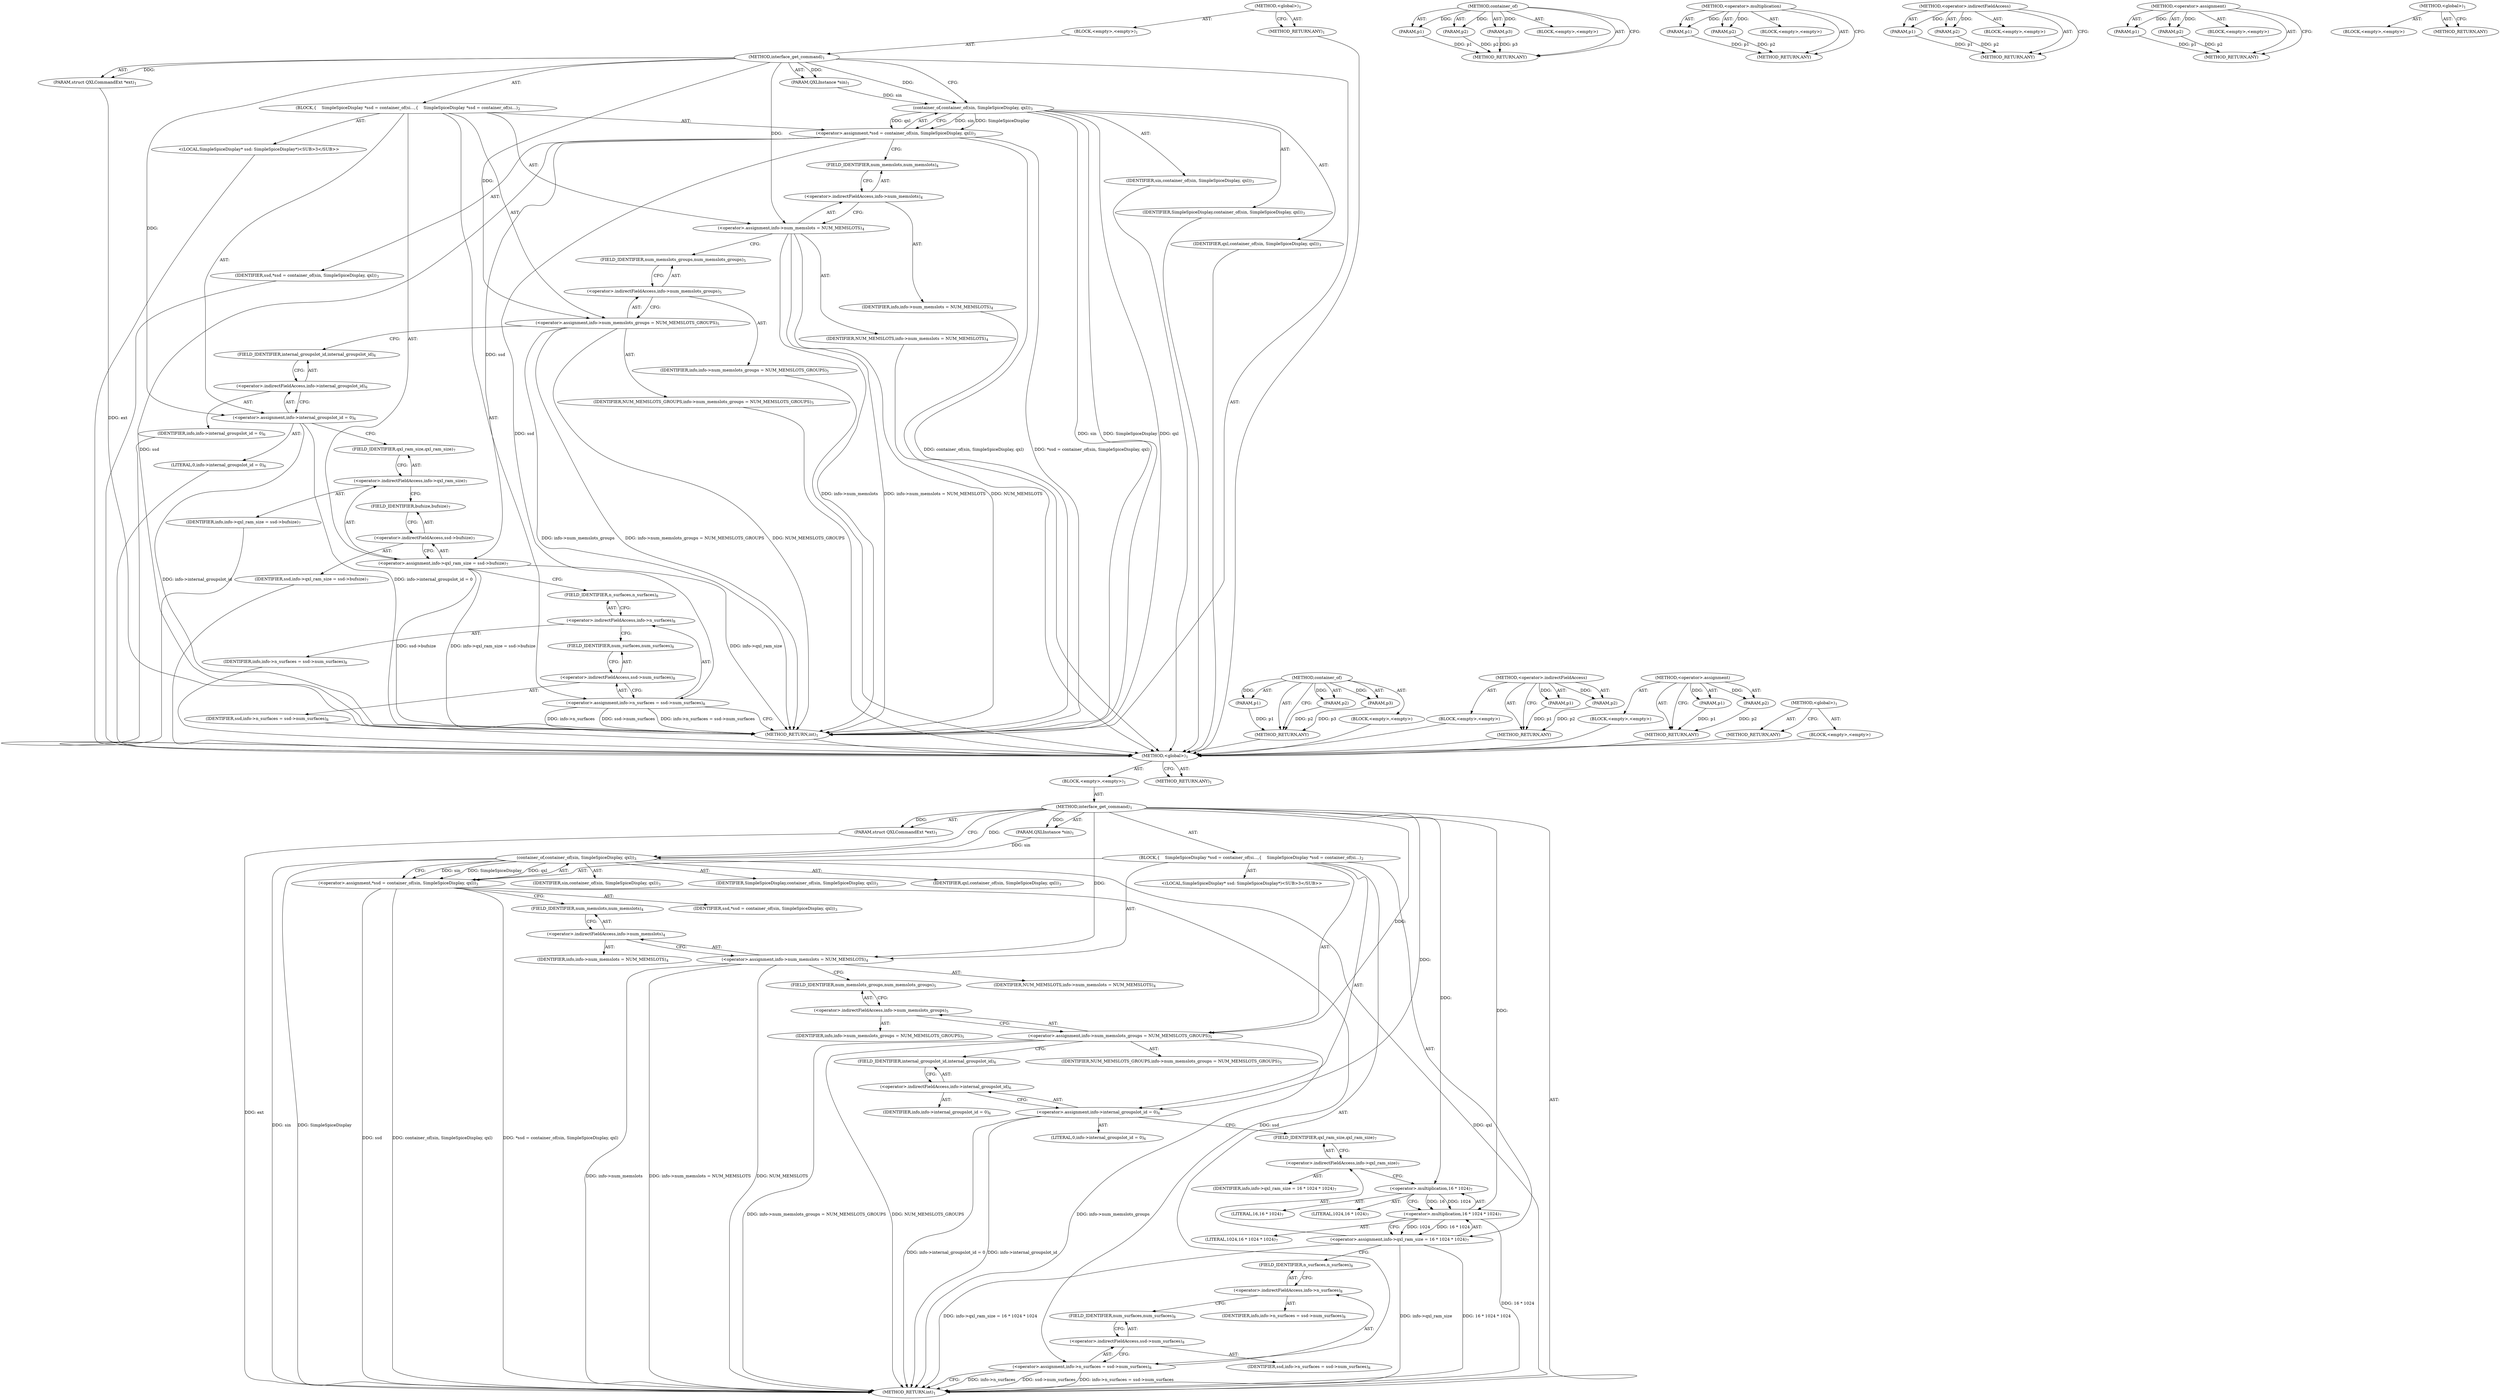 digraph "&lt;global&gt;" {
vulnerable_6 [label=<(METHOD,&lt;global&gt;)<SUB>1</SUB>>];
vulnerable_7 [label=<(BLOCK,&lt;empty&gt;,&lt;empty&gt;)<SUB>1</SUB>>];
vulnerable_8 [label=<(METHOD,interface_get_command)<SUB>1</SUB>>];
vulnerable_9 [label=<(PARAM,QXLInstance *sin)<SUB>1</SUB>>];
vulnerable_10 [label=<(PARAM,struct QXLCommandExt *ext)<SUB>1</SUB>>];
vulnerable_11 [label=<(BLOCK,{
    SimpleSpiceDisplay *ssd = container_of(si...,{
    SimpleSpiceDisplay *ssd = container_of(si...)<SUB>2</SUB>>];
vulnerable_12 [label="<(LOCAL,SimpleSpiceDisplay* ssd: SimpleSpiceDisplay*)<SUB>3</SUB>>"];
vulnerable_13 [label=<(&lt;operator&gt;.assignment,*ssd = container_of(sin, SimpleSpiceDisplay, qxl))<SUB>3</SUB>>];
vulnerable_14 [label=<(IDENTIFIER,ssd,*ssd = container_of(sin, SimpleSpiceDisplay, qxl))<SUB>3</SUB>>];
vulnerable_15 [label=<(container_of,container_of(sin, SimpleSpiceDisplay, qxl))<SUB>3</SUB>>];
vulnerable_16 [label=<(IDENTIFIER,sin,container_of(sin, SimpleSpiceDisplay, qxl))<SUB>3</SUB>>];
vulnerable_17 [label=<(IDENTIFIER,SimpleSpiceDisplay,container_of(sin, SimpleSpiceDisplay, qxl))<SUB>3</SUB>>];
vulnerable_18 [label=<(IDENTIFIER,qxl,container_of(sin, SimpleSpiceDisplay, qxl))<SUB>3</SUB>>];
vulnerable_19 [label=<(&lt;operator&gt;.assignment,info-&gt;num_memslots = NUM_MEMSLOTS)<SUB>4</SUB>>];
vulnerable_20 [label=<(&lt;operator&gt;.indirectFieldAccess,info-&gt;num_memslots)<SUB>4</SUB>>];
vulnerable_21 [label=<(IDENTIFIER,info,info-&gt;num_memslots = NUM_MEMSLOTS)<SUB>4</SUB>>];
vulnerable_22 [label=<(FIELD_IDENTIFIER,num_memslots,num_memslots)<SUB>4</SUB>>];
vulnerable_23 [label=<(IDENTIFIER,NUM_MEMSLOTS,info-&gt;num_memslots = NUM_MEMSLOTS)<SUB>4</SUB>>];
vulnerable_24 [label=<(&lt;operator&gt;.assignment,info-&gt;num_memslots_groups = NUM_MEMSLOTS_GROUPS)<SUB>5</SUB>>];
vulnerable_25 [label=<(&lt;operator&gt;.indirectFieldAccess,info-&gt;num_memslots_groups)<SUB>5</SUB>>];
vulnerable_26 [label=<(IDENTIFIER,info,info-&gt;num_memslots_groups = NUM_MEMSLOTS_GROUPS)<SUB>5</SUB>>];
vulnerable_27 [label=<(FIELD_IDENTIFIER,num_memslots_groups,num_memslots_groups)<SUB>5</SUB>>];
vulnerable_28 [label=<(IDENTIFIER,NUM_MEMSLOTS_GROUPS,info-&gt;num_memslots_groups = NUM_MEMSLOTS_GROUPS)<SUB>5</SUB>>];
vulnerable_29 [label=<(&lt;operator&gt;.assignment,info-&gt;internal_groupslot_id = 0)<SUB>6</SUB>>];
vulnerable_30 [label=<(&lt;operator&gt;.indirectFieldAccess,info-&gt;internal_groupslot_id)<SUB>6</SUB>>];
vulnerable_31 [label=<(IDENTIFIER,info,info-&gt;internal_groupslot_id = 0)<SUB>6</SUB>>];
vulnerable_32 [label=<(FIELD_IDENTIFIER,internal_groupslot_id,internal_groupslot_id)<SUB>6</SUB>>];
vulnerable_33 [label=<(LITERAL,0,info-&gt;internal_groupslot_id = 0)<SUB>6</SUB>>];
vulnerable_34 [label=<(&lt;operator&gt;.assignment,info-&gt;qxl_ram_size = ssd-&gt;bufsize)<SUB>7</SUB>>];
vulnerable_35 [label=<(&lt;operator&gt;.indirectFieldAccess,info-&gt;qxl_ram_size)<SUB>7</SUB>>];
vulnerable_36 [label=<(IDENTIFIER,info,info-&gt;qxl_ram_size = ssd-&gt;bufsize)<SUB>7</SUB>>];
vulnerable_37 [label=<(FIELD_IDENTIFIER,qxl_ram_size,qxl_ram_size)<SUB>7</SUB>>];
vulnerable_38 [label=<(&lt;operator&gt;.indirectFieldAccess,ssd-&gt;bufsize)<SUB>7</SUB>>];
vulnerable_39 [label=<(IDENTIFIER,ssd,info-&gt;qxl_ram_size = ssd-&gt;bufsize)<SUB>7</SUB>>];
vulnerable_40 [label=<(FIELD_IDENTIFIER,bufsize,bufsize)<SUB>7</SUB>>];
vulnerable_41 [label=<(&lt;operator&gt;.assignment,info-&gt;n_surfaces = ssd-&gt;num_surfaces)<SUB>8</SUB>>];
vulnerable_42 [label=<(&lt;operator&gt;.indirectFieldAccess,info-&gt;n_surfaces)<SUB>8</SUB>>];
vulnerable_43 [label=<(IDENTIFIER,info,info-&gt;n_surfaces = ssd-&gt;num_surfaces)<SUB>8</SUB>>];
vulnerable_44 [label=<(FIELD_IDENTIFIER,n_surfaces,n_surfaces)<SUB>8</SUB>>];
vulnerable_45 [label=<(&lt;operator&gt;.indirectFieldAccess,ssd-&gt;num_surfaces)<SUB>8</SUB>>];
vulnerable_46 [label=<(IDENTIFIER,ssd,info-&gt;n_surfaces = ssd-&gt;num_surfaces)<SUB>8</SUB>>];
vulnerable_47 [label=<(FIELD_IDENTIFIER,num_surfaces,num_surfaces)<SUB>8</SUB>>];
vulnerable_48 [label=<(METHOD_RETURN,int)<SUB>1</SUB>>];
vulnerable_50 [label=<(METHOD_RETURN,ANY)<SUB>1</SUB>>];
vulnerable_76 [label=<(METHOD,container_of)>];
vulnerable_77 [label=<(PARAM,p1)>];
vulnerable_78 [label=<(PARAM,p2)>];
vulnerable_79 [label=<(PARAM,p3)>];
vulnerable_80 [label=<(BLOCK,&lt;empty&gt;,&lt;empty&gt;)>];
vulnerable_81 [label=<(METHOD_RETURN,ANY)>];
vulnerable_82 [label=<(METHOD,&lt;operator&gt;.indirectFieldAccess)>];
vulnerable_83 [label=<(PARAM,p1)>];
vulnerable_84 [label=<(PARAM,p2)>];
vulnerable_85 [label=<(BLOCK,&lt;empty&gt;,&lt;empty&gt;)>];
vulnerable_86 [label=<(METHOD_RETURN,ANY)>];
vulnerable_71 [label=<(METHOD,&lt;operator&gt;.assignment)>];
vulnerable_72 [label=<(PARAM,p1)>];
vulnerable_73 [label=<(PARAM,p2)>];
vulnerable_74 [label=<(BLOCK,&lt;empty&gt;,&lt;empty&gt;)>];
vulnerable_75 [label=<(METHOD_RETURN,ANY)>];
vulnerable_65 [label=<(METHOD,&lt;global&gt;)<SUB>1</SUB>>];
vulnerable_66 [label=<(BLOCK,&lt;empty&gt;,&lt;empty&gt;)>];
vulnerable_67 [label=<(METHOD_RETURN,ANY)>];
fixed_6 [label=<(METHOD,&lt;global&gt;)<SUB>1</SUB>>];
fixed_7 [label=<(BLOCK,&lt;empty&gt;,&lt;empty&gt;)<SUB>1</SUB>>];
fixed_8 [label=<(METHOD,interface_get_command)<SUB>1</SUB>>];
fixed_9 [label=<(PARAM,QXLInstance *sin)<SUB>1</SUB>>];
fixed_10 [label=<(PARAM,struct QXLCommandExt *ext)<SUB>1</SUB>>];
fixed_11 [label=<(BLOCK,{
    SimpleSpiceDisplay *ssd = container_of(si...,{
    SimpleSpiceDisplay *ssd = container_of(si...)<SUB>2</SUB>>];
fixed_12 [label="<(LOCAL,SimpleSpiceDisplay* ssd: SimpleSpiceDisplay*)<SUB>3</SUB>>"];
fixed_13 [label=<(&lt;operator&gt;.assignment,*ssd = container_of(sin, SimpleSpiceDisplay, qxl))<SUB>3</SUB>>];
fixed_14 [label=<(IDENTIFIER,ssd,*ssd = container_of(sin, SimpleSpiceDisplay, qxl))<SUB>3</SUB>>];
fixed_15 [label=<(container_of,container_of(sin, SimpleSpiceDisplay, qxl))<SUB>3</SUB>>];
fixed_16 [label=<(IDENTIFIER,sin,container_of(sin, SimpleSpiceDisplay, qxl))<SUB>3</SUB>>];
fixed_17 [label=<(IDENTIFIER,SimpleSpiceDisplay,container_of(sin, SimpleSpiceDisplay, qxl))<SUB>3</SUB>>];
fixed_18 [label=<(IDENTIFIER,qxl,container_of(sin, SimpleSpiceDisplay, qxl))<SUB>3</SUB>>];
fixed_19 [label=<(&lt;operator&gt;.assignment,info-&gt;num_memslots = NUM_MEMSLOTS)<SUB>4</SUB>>];
fixed_20 [label=<(&lt;operator&gt;.indirectFieldAccess,info-&gt;num_memslots)<SUB>4</SUB>>];
fixed_21 [label=<(IDENTIFIER,info,info-&gt;num_memslots = NUM_MEMSLOTS)<SUB>4</SUB>>];
fixed_22 [label=<(FIELD_IDENTIFIER,num_memslots,num_memslots)<SUB>4</SUB>>];
fixed_23 [label=<(IDENTIFIER,NUM_MEMSLOTS,info-&gt;num_memslots = NUM_MEMSLOTS)<SUB>4</SUB>>];
fixed_24 [label=<(&lt;operator&gt;.assignment,info-&gt;num_memslots_groups = NUM_MEMSLOTS_GROUPS)<SUB>5</SUB>>];
fixed_25 [label=<(&lt;operator&gt;.indirectFieldAccess,info-&gt;num_memslots_groups)<SUB>5</SUB>>];
fixed_26 [label=<(IDENTIFIER,info,info-&gt;num_memslots_groups = NUM_MEMSLOTS_GROUPS)<SUB>5</SUB>>];
fixed_27 [label=<(FIELD_IDENTIFIER,num_memslots_groups,num_memslots_groups)<SUB>5</SUB>>];
fixed_28 [label=<(IDENTIFIER,NUM_MEMSLOTS_GROUPS,info-&gt;num_memslots_groups = NUM_MEMSLOTS_GROUPS)<SUB>5</SUB>>];
fixed_29 [label=<(&lt;operator&gt;.assignment,info-&gt;internal_groupslot_id = 0)<SUB>6</SUB>>];
fixed_30 [label=<(&lt;operator&gt;.indirectFieldAccess,info-&gt;internal_groupslot_id)<SUB>6</SUB>>];
fixed_31 [label=<(IDENTIFIER,info,info-&gt;internal_groupslot_id = 0)<SUB>6</SUB>>];
fixed_32 [label=<(FIELD_IDENTIFIER,internal_groupslot_id,internal_groupslot_id)<SUB>6</SUB>>];
fixed_33 [label=<(LITERAL,0,info-&gt;internal_groupslot_id = 0)<SUB>6</SUB>>];
fixed_34 [label=<(&lt;operator&gt;.assignment,info-&gt;qxl_ram_size = 16 * 1024 * 1024)<SUB>7</SUB>>];
fixed_35 [label=<(&lt;operator&gt;.indirectFieldAccess,info-&gt;qxl_ram_size)<SUB>7</SUB>>];
fixed_36 [label=<(IDENTIFIER,info,info-&gt;qxl_ram_size = 16 * 1024 * 1024)<SUB>7</SUB>>];
fixed_37 [label=<(FIELD_IDENTIFIER,qxl_ram_size,qxl_ram_size)<SUB>7</SUB>>];
fixed_38 [label=<(&lt;operator&gt;.multiplication,16 * 1024 * 1024)<SUB>7</SUB>>];
fixed_39 [label=<(&lt;operator&gt;.multiplication,16 * 1024)<SUB>7</SUB>>];
fixed_40 [label=<(LITERAL,16,16 * 1024)<SUB>7</SUB>>];
fixed_41 [label=<(LITERAL,1024,16 * 1024)<SUB>7</SUB>>];
fixed_42 [label=<(LITERAL,1024,16 * 1024 * 1024)<SUB>7</SUB>>];
fixed_43 [label=<(&lt;operator&gt;.assignment,info-&gt;n_surfaces = ssd-&gt;num_surfaces)<SUB>8</SUB>>];
fixed_44 [label=<(&lt;operator&gt;.indirectFieldAccess,info-&gt;n_surfaces)<SUB>8</SUB>>];
fixed_45 [label=<(IDENTIFIER,info,info-&gt;n_surfaces = ssd-&gt;num_surfaces)<SUB>8</SUB>>];
fixed_46 [label=<(FIELD_IDENTIFIER,n_surfaces,n_surfaces)<SUB>8</SUB>>];
fixed_47 [label=<(&lt;operator&gt;.indirectFieldAccess,ssd-&gt;num_surfaces)<SUB>8</SUB>>];
fixed_48 [label=<(IDENTIFIER,ssd,info-&gt;n_surfaces = ssd-&gt;num_surfaces)<SUB>8</SUB>>];
fixed_49 [label=<(FIELD_IDENTIFIER,num_surfaces,num_surfaces)<SUB>8</SUB>>];
fixed_50 [label=<(METHOD_RETURN,int)<SUB>1</SUB>>];
fixed_52 [label=<(METHOD_RETURN,ANY)<SUB>1</SUB>>];
fixed_78 [label=<(METHOD,container_of)>];
fixed_79 [label=<(PARAM,p1)>];
fixed_80 [label=<(PARAM,p2)>];
fixed_81 [label=<(PARAM,p3)>];
fixed_82 [label=<(BLOCK,&lt;empty&gt;,&lt;empty&gt;)>];
fixed_83 [label=<(METHOD_RETURN,ANY)>];
fixed_89 [label=<(METHOD,&lt;operator&gt;.multiplication)>];
fixed_90 [label=<(PARAM,p1)>];
fixed_91 [label=<(PARAM,p2)>];
fixed_92 [label=<(BLOCK,&lt;empty&gt;,&lt;empty&gt;)>];
fixed_93 [label=<(METHOD_RETURN,ANY)>];
fixed_84 [label=<(METHOD,&lt;operator&gt;.indirectFieldAccess)>];
fixed_85 [label=<(PARAM,p1)>];
fixed_86 [label=<(PARAM,p2)>];
fixed_87 [label=<(BLOCK,&lt;empty&gt;,&lt;empty&gt;)>];
fixed_88 [label=<(METHOD_RETURN,ANY)>];
fixed_73 [label=<(METHOD,&lt;operator&gt;.assignment)>];
fixed_74 [label=<(PARAM,p1)>];
fixed_75 [label=<(PARAM,p2)>];
fixed_76 [label=<(BLOCK,&lt;empty&gt;,&lt;empty&gt;)>];
fixed_77 [label=<(METHOD_RETURN,ANY)>];
fixed_67 [label=<(METHOD,&lt;global&gt;)<SUB>1</SUB>>];
fixed_68 [label=<(BLOCK,&lt;empty&gt;,&lt;empty&gt;)>];
fixed_69 [label=<(METHOD_RETURN,ANY)>];
vulnerable_6 -> vulnerable_7  [key=0, label="AST: "];
vulnerable_6 -> vulnerable_50  [key=0, label="AST: "];
vulnerable_6 -> vulnerable_50  [key=1, label="CFG: "];
vulnerable_7 -> vulnerable_8  [key=0, label="AST: "];
vulnerable_8 -> vulnerable_9  [key=0, label="AST: "];
vulnerable_8 -> vulnerable_9  [key=1, label="DDG: "];
vulnerable_8 -> vulnerable_10  [key=0, label="AST: "];
vulnerable_8 -> vulnerable_10  [key=1, label="DDG: "];
vulnerable_8 -> vulnerable_11  [key=0, label="AST: "];
vulnerable_8 -> vulnerable_48  [key=0, label="AST: "];
vulnerable_8 -> vulnerable_15  [key=0, label="CFG: "];
vulnerable_8 -> vulnerable_15  [key=1, label="DDG: "];
vulnerable_8 -> vulnerable_19  [key=0, label="DDG: "];
vulnerable_8 -> vulnerable_24  [key=0, label="DDG: "];
vulnerable_8 -> vulnerable_29  [key=0, label="DDG: "];
vulnerable_9 -> vulnerable_15  [key=0, label="DDG: sin"];
vulnerable_10 -> vulnerable_48  [key=0, label="DDG: ext"];
vulnerable_11 -> vulnerable_12  [key=0, label="AST: "];
vulnerable_11 -> vulnerable_13  [key=0, label="AST: "];
vulnerable_11 -> vulnerable_19  [key=0, label="AST: "];
vulnerable_11 -> vulnerable_24  [key=0, label="AST: "];
vulnerable_11 -> vulnerable_29  [key=0, label="AST: "];
vulnerable_11 -> vulnerable_34  [key=0, label="AST: "];
vulnerable_11 -> vulnerable_41  [key=0, label="AST: "];
vulnerable_12 -> fixed_6  [key=0];
vulnerable_13 -> vulnerable_14  [key=0, label="AST: "];
vulnerable_13 -> vulnerable_15  [key=0, label="AST: "];
vulnerable_13 -> vulnerable_22  [key=0, label="CFG: "];
vulnerable_13 -> vulnerable_48  [key=0, label="DDG: ssd"];
vulnerable_13 -> vulnerable_48  [key=1, label="DDG: container_of(sin, SimpleSpiceDisplay, qxl)"];
vulnerable_13 -> vulnerable_48  [key=2, label="DDG: *ssd = container_of(sin, SimpleSpiceDisplay, qxl)"];
vulnerable_13 -> vulnerable_34  [key=0, label="DDG: ssd"];
vulnerable_13 -> vulnerable_41  [key=0, label="DDG: ssd"];
vulnerable_14 -> fixed_6  [key=0];
vulnerable_15 -> vulnerable_16  [key=0, label="AST: "];
vulnerable_15 -> vulnerable_17  [key=0, label="AST: "];
vulnerable_15 -> vulnerable_18  [key=0, label="AST: "];
vulnerable_15 -> vulnerable_13  [key=0, label="CFG: "];
vulnerable_15 -> vulnerable_13  [key=1, label="DDG: sin"];
vulnerable_15 -> vulnerable_13  [key=2, label="DDG: SimpleSpiceDisplay"];
vulnerable_15 -> vulnerable_13  [key=3, label="DDG: qxl"];
vulnerable_15 -> vulnerable_48  [key=0, label="DDG: sin"];
vulnerable_15 -> vulnerable_48  [key=1, label="DDG: SimpleSpiceDisplay"];
vulnerable_15 -> vulnerable_48  [key=2, label="DDG: qxl"];
vulnerable_16 -> fixed_6  [key=0];
vulnerable_17 -> fixed_6  [key=0];
vulnerable_18 -> fixed_6  [key=0];
vulnerable_19 -> vulnerable_20  [key=0, label="AST: "];
vulnerable_19 -> vulnerable_23  [key=0, label="AST: "];
vulnerable_19 -> vulnerable_27  [key=0, label="CFG: "];
vulnerable_19 -> vulnerable_48  [key=0, label="DDG: info-&gt;num_memslots"];
vulnerable_19 -> vulnerable_48  [key=1, label="DDG: info-&gt;num_memslots = NUM_MEMSLOTS"];
vulnerable_19 -> vulnerable_48  [key=2, label="DDG: NUM_MEMSLOTS"];
vulnerable_20 -> vulnerable_21  [key=0, label="AST: "];
vulnerable_20 -> vulnerable_22  [key=0, label="AST: "];
vulnerable_20 -> vulnerable_19  [key=0, label="CFG: "];
vulnerable_21 -> fixed_6  [key=0];
vulnerable_22 -> vulnerable_20  [key=0, label="CFG: "];
vulnerable_23 -> fixed_6  [key=0];
vulnerable_24 -> vulnerable_25  [key=0, label="AST: "];
vulnerable_24 -> vulnerable_28  [key=0, label="AST: "];
vulnerable_24 -> vulnerable_32  [key=0, label="CFG: "];
vulnerable_24 -> vulnerable_48  [key=0, label="DDG: info-&gt;num_memslots_groups"];
vulnerable_24 -> vulnerable_48  [key=1, label="DDG: info-&gt;num_memslots_groups = NUM_MEMSLOTS_GROUPS"];
vulnerable_24 -> vulnerable_48  [key=2, label="DDG: NUM_MEMSLOTS_GROUPS"];
vulnerable_25 -> vulnerable_26  [key=0, label="AST: "];
vulnerable_25 -> vulnerable_27  [key=0, label="AST: "];
vulnerable_25 -> vulnerable_24  [key=0, label="CFG: "];
vulnerable_26 -> fixed_6  [key=0];
vulnerable_27 -> vulnerable_25  [key=0, label="CFG: "];
vulnerable_28 -> fixed_6  [key=0];
vulnerable_29 -> vulnerable_30  [key=0, label="AST: "];
vulnerable_29 -> vulnerable_33  [key=0, label="AST: "];
vulnerable_29 -> vulnerable_37  [key=0, label="CFG: "];
vulnerable_29 -> vulnerable_48  [key=0, label="DDG: info-&gt;internal_groupslot_id"];
vulnerable_29 -> vulnerable_48  [key=1, label="DDG: info-&gt;internal_groupslot_id = 0"];
vulnerable_30 -> vulnerable_31  [key=0, label="AST: "];
vulnerable_30 -> vulnerable_32  [key=0, label="AST: "];
vulnerable_30 -> vulnerable_29  [key=0, label="CFG: "];
vulnerable_31 -> fixed_6  [key=0];
vulnerable_32 -> vulnerable_30  [key=0, label="CFG: "];
vulnerable_33 -> fixed_6  [key=0];
vulnerable_34 -> vulnerable_35  [key=0, label="AST: "];
vulnerable_34 -> vulnerable_38  [key=0, label="AST: "];
vulnerable_34 -> vulnerable_44  [key=0, label="CFG: "];
vulnerable_34 -> vulnerable_48  [key=0, label="DDG: info-&gt;qxl_ram_size"];
vulnerable_34 -> vulnerable_48  [key=1, label="DDG: ssd-&gt;bufsize"];
vulnerable_34 -> vulnerable_48  [key=2, label="DDG: info-&gt;qxl_ram_size = ssd-&gt;bufsize"];
vulnerable_35 -> vulnerable_36  [key=0, label="AST: "];
vulnerable_35 -> vulnerable_37  [key=0, label="AST: "];
vulnerable_35 -> vulnerable_40  [key=0, label="CFG: "];
vulnerable_36 -> fixed_6  [key=0];
vulnerable_37 -> vulnerable_35  [key=0, label="CFG: "];
vulnerable_38 -> vulnerable_39  [key=0, label="AST: "];
vulnerable_38 -> vulnerable_40  [key=0, label="AST: "];
vulnerable_38 -> vulnerable_34  [key=0, label="CFG: "];
vulnerable_39 -> fixed_6  [key=0];
vulnerable_40 -> vulnerable_38  [key=0, label="CFG: "];
vulnerable_41 -> vulnerable_42  [key=0, label="AST: "];
vulnerable_41 -> vulnerable_45  [key=0, label="AST: "];
vulnerable_41 -> vulnerable_48  [key=0, label="CFG: "];
vulnerable_41 -> vulnerable_48  [key=1, label="DDG: info-&gt;n_surfaces"];
vulnerable_41 -> vulnerable_48  [key=2, label="DDG: ssd-&gt;num_surfaces"];
vulnerable_41 -> vulnerable_48  [key=3, label="DDG: info-&gt;n_surfaces = ssd-&gt;num_surfaces"];
vulnerable_42 -> vulnerable_43  [key=0, label="AST: "];
vulnerable_42 -> vulnerable_44  [key=0, label="AST: "];
vulnerable_42 -> vulnerable_47  [key=0, label="CFG: "];
vulnerable_43 -> fixed_6  [key=0];
vulnerable_44 -> vulnerable_42  [key=0, label="CFG: "];
vulnerable_45 -> vulnerable_46  [key=0, label="AST: "];
vulnerable_45 -> vulnerable_47  [key=0, label="AST: "];
vulnerable_45 -> vulnerable_41  [key=0, label="CFG: "];
vulnerable_46 -> fixed_6  [key=0];
vulnerable_47 -> vulnerable_45  [key=0, label="CFG: "];
vulnerable_48 -> fixed_6  [key=0];
vulnerable_50 -> fixed_6  [key=0];
vulnerable_76 -> vulnerable_77  [key=0, label="AST: "];
vulnerable_76 -> vulnerable_77  [key=1, label="DDG: "];
vulnerable_76 -> vulnerable_80  [key=0, label="AST: "];
vulnerable_76 -> vulnerable_78  [key=0, label="AST: "];
vulnerable_76 -> vulnerable_78  [key=1, label="DDG: "];
vulnerable_76 -> vulnerable_81  [key=0, label="AST: "];
vulnerable_76 -> vulnerable_81  [key=1, label="CFG: "];
vulnerable_76 -> vulnerable_79  [key=0, label="AST: "];
vulnerable_76 -> vulnerable_79  [key=1, label="DDG: "];
vulnerable_77 -> vulnerable_81  [key=0, label="DDG: p1"];
vulnerable_78 -> vulnerable_81  [key=0, label="DDG: p2"];
vulnerable_79 -> vulnerable_81  [key=0, label="DDG: p3"];
vulnerable_80 -> fixed_6  [key=0];
vulnerable_81 -> fixed_6  [key=0];
vulnerable_82 -> vulnerable_83  [key=0, label="AST: "];
vulnerable_82 -> vulnerable_83  [key=1, label="DDG: "];
vulnerable_82 -> vulnerable_85  [key=0, label="AST: "];
vulnerable_82 -> vulnerable_84  [key=0, label="AST: "];
vulnerable_82 -> vulnerable_84  [key=1, label="DDG: "];
vulnerable_82 -> vulnerable_86  [key=0, label="AST: "];
vulnerable_82 -> vulnerable_86  [key=1, label="CFG: "];
vulnerable_83 -> vulnerable_86  [key=0, label="DDG: p1"];
vulnerable_84 -> vulnerable_86  [key=0, label="DDG: p2"];
vulnerable_85 -> fixed_6  [key=0];
vulnerable_86 -> fixed_6  [key=0];
vulnerable_71 -> vulnerable_72  [key=0, label="AST: "];
vulnerable_71 -> vulnerable_72  [key=1, label="DDG: "];
vulnerable_71 -> vulnerable_74  [key=0, label="AST: "];
vulnerable_71 -> vulnerable_73  [key=0, label="AST: "];
vulnerable_71 -> vulnerable_73  [key=1, label="DDG: "];
vulnerable_71 -> vulnerable_75  [key=0, label="AST: "];
vulnerable_71 -> vulnerable_75  [key=1, label="CFG: "];
vulnerable_72 -> vulnerable_75  [key=0, label="DDG: p1"];
vulnerable_73 -> vulnerable_75  [key=0, label="DDG: p2"];
vulnerable_74 -> fixed_6  [key=0];
vulnerable_75 -> fixed_6  [key=0];
vulnerable_65 -> vulnerable_66  [key=0, label="AST: "];
vulnerable_65 -> vulnerable_67  [key=0, label="AST: "];
vulnerable_65 -> vulnerable_67  [key=1, label="CFG: "];
vulnerable_66 -> fixed_6  [key=0];
vulnerable_67 -> fixed_6  [key=0];
fixed_6 -> fixed_7  [key=0, label="AST: "];
fixed_6 -> fixed_52  [key=0, label="AST: "];
fixed_6 -> fixed_52  [key=1, label="CFG: "];
fixed_7 -> fixed_8  [key=0, label="AST: "];
fixed_8 -> fixed_9  [key=0, label="AST: "];
fixed_8 -> fixed_9  [key=1, label="DDG: "];
fixed_8 -> fixed_10  [key=0, label="AST: "];
fixed_8 -> fixed_10  [key=1, label="DDG: "];
fixed_8 -> fixed_11  [key=0, label="AST: "];
fixed_8 -> fixed_50  [key=0, label="AST: "];
fixed_8 -> fixed_15  [key=0, label="CFG: "];
fixed_8 -> fixed_15  [key=1, label="DDG: "];
fixed_8 -> fixed_19  [key=0, label="DDG: "];
fixed_8 -> fixed_24  [key=0, label="DDG: "];
fixed_8 -> fixed_29  [key=0, label="DDG: "];
fixed_8 -> fixed_38  [key=0, label="DDG: "];
fixed_8 -> fixed_39  [key=0, label="DDG: "];
fixed_9 -> fixed_15  [key=0, label="DDG: sin"];
fixed_10 -> fixed_50  [key=0, label="DDG: ext"];
fixed_11 -> fixed_12  [key=0, label="AST: "];
fixed_11 -> fixed_13  [key=0, label="AST: "];
fixed_11 -> fixed_19  [key=0, label="AST: "];
fixed_11 -> fixed_24  [key=0, label="AST: "];
fixed_11 -> fixed_29  [key=0, label="AST: "];
fixed_11 -> fixed_34  [key=0, label="AST: "];
fixed_11 -> fixed_43  [key=0, label="AST: "];
fixed_13 -> fixed_14  [key=0, label="AST: "];
fixed_13 -> fixed_15  [key=0, label="AST: "];
fixed_13 -> fixed_22  [key=0, label="CFG: "];
fixed_13 -> fixed_50  [key=0, label="DDG: ssd"];
fixed_13 -> fixed_50  [key=1, label="DDG: container_of(sin, SimpleSpiceDisplay, qxl)"];
fixed_13 -> fixed_50  [key=2, label="DDG: *ssd = container_of(sin, SimpleSpiceDisplay, qxl)"];
fixed_13 -> fixed_43  [key=0, label="DDG: ssd"];
fixed_15 -> fixed_16  [key=0, label="AST: "];
fixed_15 -> fixed_17  [key=0, label="AST: "];
fixed_15 -> fixed_18  [key=0, label="AST: "];
fixed_15 -> fixed_13  [key=0, label="CFG: "];
fixed_15 -> fixed_13  [key=1, label="DDG: sin"];
fixed_15 -> fixed_13  [key=2, label="DDG: SimpleSpiceDisplay"];
fixed_15 -> fixed_13  [key=3, label="DDG: qxl"];
fixed_15 -> fixed_50  [key=0, label="DDG: sin"];
fixed_15 -> fixed_50  [key=1, label="DDG: SimpleSpiceDisplay"];
fixed_15 -> fixed_50  [key=2, label="DDG: qxl"];
fixed_19 -> fixed_20  [key=0, label="AST: "];
fixed_19 -> fixed_23  [key=0, label="AST: "];
fixed_19 -> fixed_27  [key=0, label="CFG: "];
fixed_19 -> fixed_50  [key=0, label="DDG: info-&gt;num_memslots"];
fixed_19 -> fixed_50  [key=1, label="DDG: info-&gt;num_memslots = NUM_MEMSLOTS"];
fixed_19 -> fixed_50  [key=2, label="DDG: NUM_MEMSLOTS"];
fixed_20 -> fixed_21  [key=0, label="AST: "];
fixed_20 -> fixed_22  [key=0, label="AST: "];
fixed_20 -> fixed_19  [key=0, label="CFG: "];
fixed_22 -> fixed_20  [key=0, label="CFG: "];
fixed_24 -> fixed_25  [key=0, label="AST: "];
fixed_24 -> fixed_28  [key=0, label="AST: "];
fixed_24 -> fixed_32  [key=0, label="CFG: "];
fixed_24 -> fixed_50  [key=0, label="DDG: info-&gt;num_memslots_groups"];
fixed_24 -> fixed_50  [key=1, label="DDG: info-&gt;num_memslots_groups = NUM_MEMSLOTS_GROUPS"];
fixed_24 -> fixed_50  [key=2, label="DDG: NUM_MEMSLOTS_GROUPS"];
fixed_25 -> fixed_26  [key=0, label="AST: "];
fixed_25 -> fixed_27  [key=0, label="AST: "];
fixed_25 -> fixed_24  [key=0, label="CFG: "];
fixed_27 -> fixed_25  [key=0, label="CFG: "];
fixed_29 -> fixed_30  [key=0, label="AST: "];
fixed_29 -> fixed_33  [key=0, label="AST: "];
fixed_29 -> fixed_37  [key=0, label="CFG: "];
fixed_29 -> fixed_50  [key=0, label="DDG: info-&gt;internal_groupslot_id"];
fixed_29 -> fixed_50  [key=1, label="DDG: info-&gt;internal_groupslot_id = 0"];
fixed_30 -> fixed_31  [key=0, label="AST: "];
fixed_30 -> fixed_32  [key=0, label="AST: "];
fixed_30 -> fixed_29  [key=0, label="CFG: "];
fixed_32 -> fixed_30  [key=0, label="CFG: "];
fixed_34 -> fixed_35  [key=0, label="AST: "];
fixed_34 -> fixed_38  [key=0, label="AST: "];
fixed_34 -> fixed_46  [key=0, label="CFG: "];
fixed_34 -> fixed_50  [key=0, label="DDG: info-&gt;qxl_ram_size"];
fixed_34 -> fixed_50  [key=1, label="DDG: 16 * 1024 * 1024"];
fixed_34 -> fixed_50  [key=2, label="DDG: info-&gt;qxl_ram_size = 16 * 1024 * 1024"];
fixed_35 -> fixed_36  [key=0, label="AST: "];
fixed_35 -> fixed_37  [key=0, label="AST: "];
fixed_35 -> fixed_39  [key=0, label="CFG: "];
fixed_37 -> fixed_35  [key=0, label="CFG: "];
fixed_38 -> fixed_39  [key=0, label="AST: "];
fixed_38 -> fixed_42  [key=0, label="AST: "];
fixed_38 -> fixed_34  [key=0, label="CFG: "];
fixed_38 -> fixed_34  [key=1, label="DDG: 16 * 1024"];
fixed_38 -> fixed_34  [key=2, label="DDG: 1024"];
fixed_38 -> fixed_50  [key=0, label="DDG: 16 * 1024"];
fixed_39 -> fixed_40  [key=0, label="AST: "];
fixed_39 -> fixed_41  [key=0, label="AST: "];
fixed_39 -> fixed_38  [key=0, label="CFG: "];
fixed_39 -> fixed_38  [key=1, label="DDG: 16"];
fixed_39 -> fixed_38  [key=2, label="DDG: 1024"];
fixed_43 -> fixed_44  [key=0, label="AST: "];
fixed_43 -> fixed_47  [key=0, label="AST: "];
fixed_43 -> fixed_50  [key=0, label="CFG: "];
fixed_43 -> fixed_50  [key=1, label="DDG: info-&gt;n_surfaces"];
fixed_43 -> fixed_50  [key=2, label="DDG: ssd-&gt;num_surfaces"];
fixed_43 -> fixed_50  [key=3, label="DDG: info-&gt;n_surfaces = ssd-&gt;num_surfaces"];
fixed_44 -> fixed_45  [key=0, label="AST: "];
fixed_44 -> fixed_46  [key=0, label="AST: "];
fixed_44 -> fixed_49  [key=0, label="CFG: "];
fixed_46 -> fixed_44  [key=0, label="CFG: "];
fixed_47 -> fixed_48  [key=0, label="AST: "];
fixed_47 -> fixed_49  [key=0, label="AST: "];
fixed_47 -> fixed_43  [key=0, label="CFG: "];
fixed_49 -> fixed_47  [key=0, label="CFG: "];
fixed_78 -> fixed_79  [key=0, label="AST: "];
fixed_78 -> fixed_79  [key=1, label="DDG: "];
fixed_78 -> fixed_82  [key=0, label="AST: "];
fixed_78 -> fixed_80  [key=0, label="AST: "];
fixed_78 -> fixed_80  [key=1, label="DDG: "];
fixed_78 -> fixed_83  [key=0, label="AST: "];
fixed_78 -> fixed_83  [key=1, label="CFG: "];
fixed_78 -> fixed_81  [key=0, label="AST: "];
fixed_78 -> fixed_81  [key=1, label="DDG: "];
fixed_79 -> fixed_83  [key=0, label="DDG: p1"];
fixed_80 -> fixed_83  [key=0, label="DDG: p2"];
fixed_81 -> fixed_83  [key=0, label="DDG: p3"];
fixed_89 -> fixed_90  [key=0, label="AST: "];
fixed_89 -> fixed_90  [key=1, label="DDG: "];
fixed_89 -> fixed_92  [key=0, label="AST: "];
fixed_89 -> fixed_91  [key=0, label="AST: "];
fixed_89 -> fixed_91  [key=1, label="DDG: "];
fixed_89 -> fixed_93  [key=0, label="AST: "];
fixed_89 -> fixed_93  [key=1, label="CFG: "];
fixed_90 -> fixed_93  [key=0, label="DDG: p1"];
fixed_91 -> fixed_93  [key=0, label="DDG: p2"];
fixed_84 -> fixed_85  [key=0, label="AST: "];
fixed_84 -> fixed_85  [key=1, label="DDG: "];
fixed_84 -> fixed_87  [key=0, label="AST: "];
fixed_84 -> fixed_86  [key=0, label="AST: "];
fixed_84 -> fixed_86  [key=1, label="DDG: "];
fixed_84 -> fixed_88  [key=0, label="AST: "];
fixed_84 -> fixed_88  [key=1, label="CFG: "];
fixed_85 -> fixed_88  [key=0, label="DDG: p1"];
fixed_86 -> fixed_88  [key=0, label="DDG: p2"];
fixed_73 -> fixed_74  [key=0, label="AST: "];
fixed_73 -> fixed_74  [key=1, label="DDG: "];
fixed_73 -> fixed_76  [key=0, label="AST: "];
fixed_73 -> fixed_75  [key=0, label="AST: "];
fixed_73 -> fixed_75  [key=1, label="DDG: "];
fixed_73 -> fixed_77  [key=0, label="AST: "];
fixed_73 -> fixed_77  [key=1, label="CFG: "];
fixed_74 -> fixed_77  [key=0, label="DDG: p1"];
fixed_75 -> fixed_77  [key=0, label="DDG: p2"];
fixed_67 -> fixed_68  [key=0, label="AST: "];
fixed_67 -> fixed_69  [key=0, label="AST: "];
fixed_67 -> fixed_69  [key=1, label="CFG: "];
}
